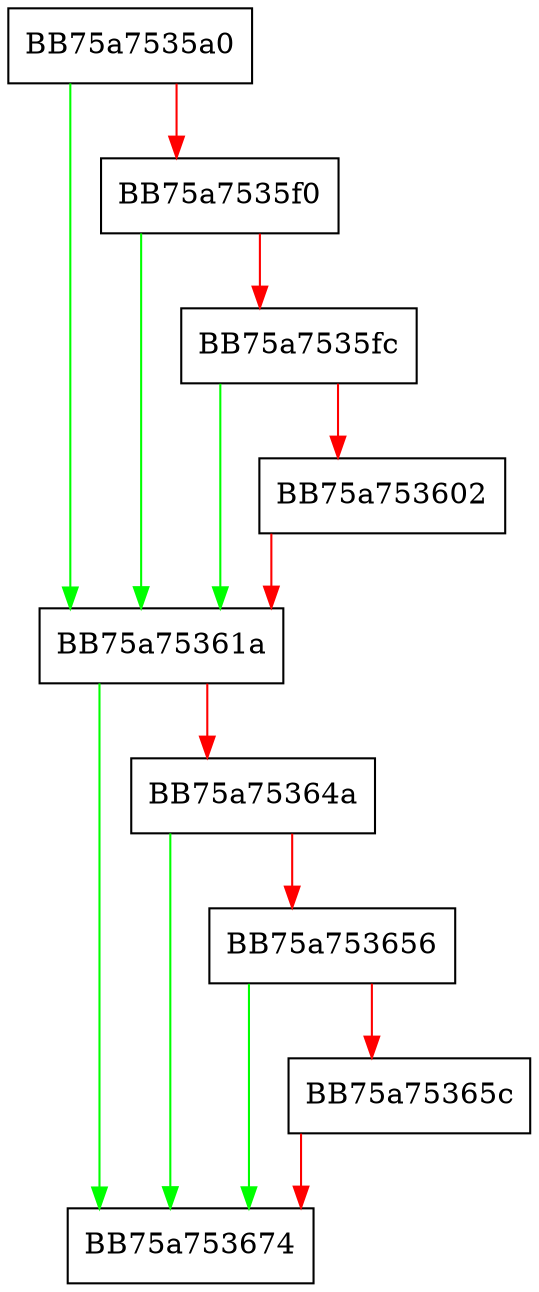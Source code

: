 digraph sfcbuild_init_module {
  node [shape="box"];
  graph [splines=ortho];
  BB75a7535a0 -> BB75a75361a [color="green"];
  BB75a7535a0 -> BB75a7535f0 [color="red"];
  BB75a7535f0 -> BB75a75361a [color="green"];
  BB75a7535f0 -> BB75a7535fc [color="red"];
  BB75a7535fc -> BB75a75361a [color="green"];
  BB75a7535fc -> BB75a753602 [color="red"];
  BB75a753602 -> BB75a75361a [color="red"];
  BB75a75361a -> BB75a753674 [color="green"];
  BB75a75361a -> BB75a75364a [color="red"];
  BB75a75364a -> BB75a753674 [color="green"];
  BB75a75364a -> BB75a753656 [color="red"];
  BB75a753656 -> BB75a753674 [color="green"];
  BB75a753656 -> BB75a75365c [color="red"];
  BB75a75365c -> BB75a753674 [color="red"];
}